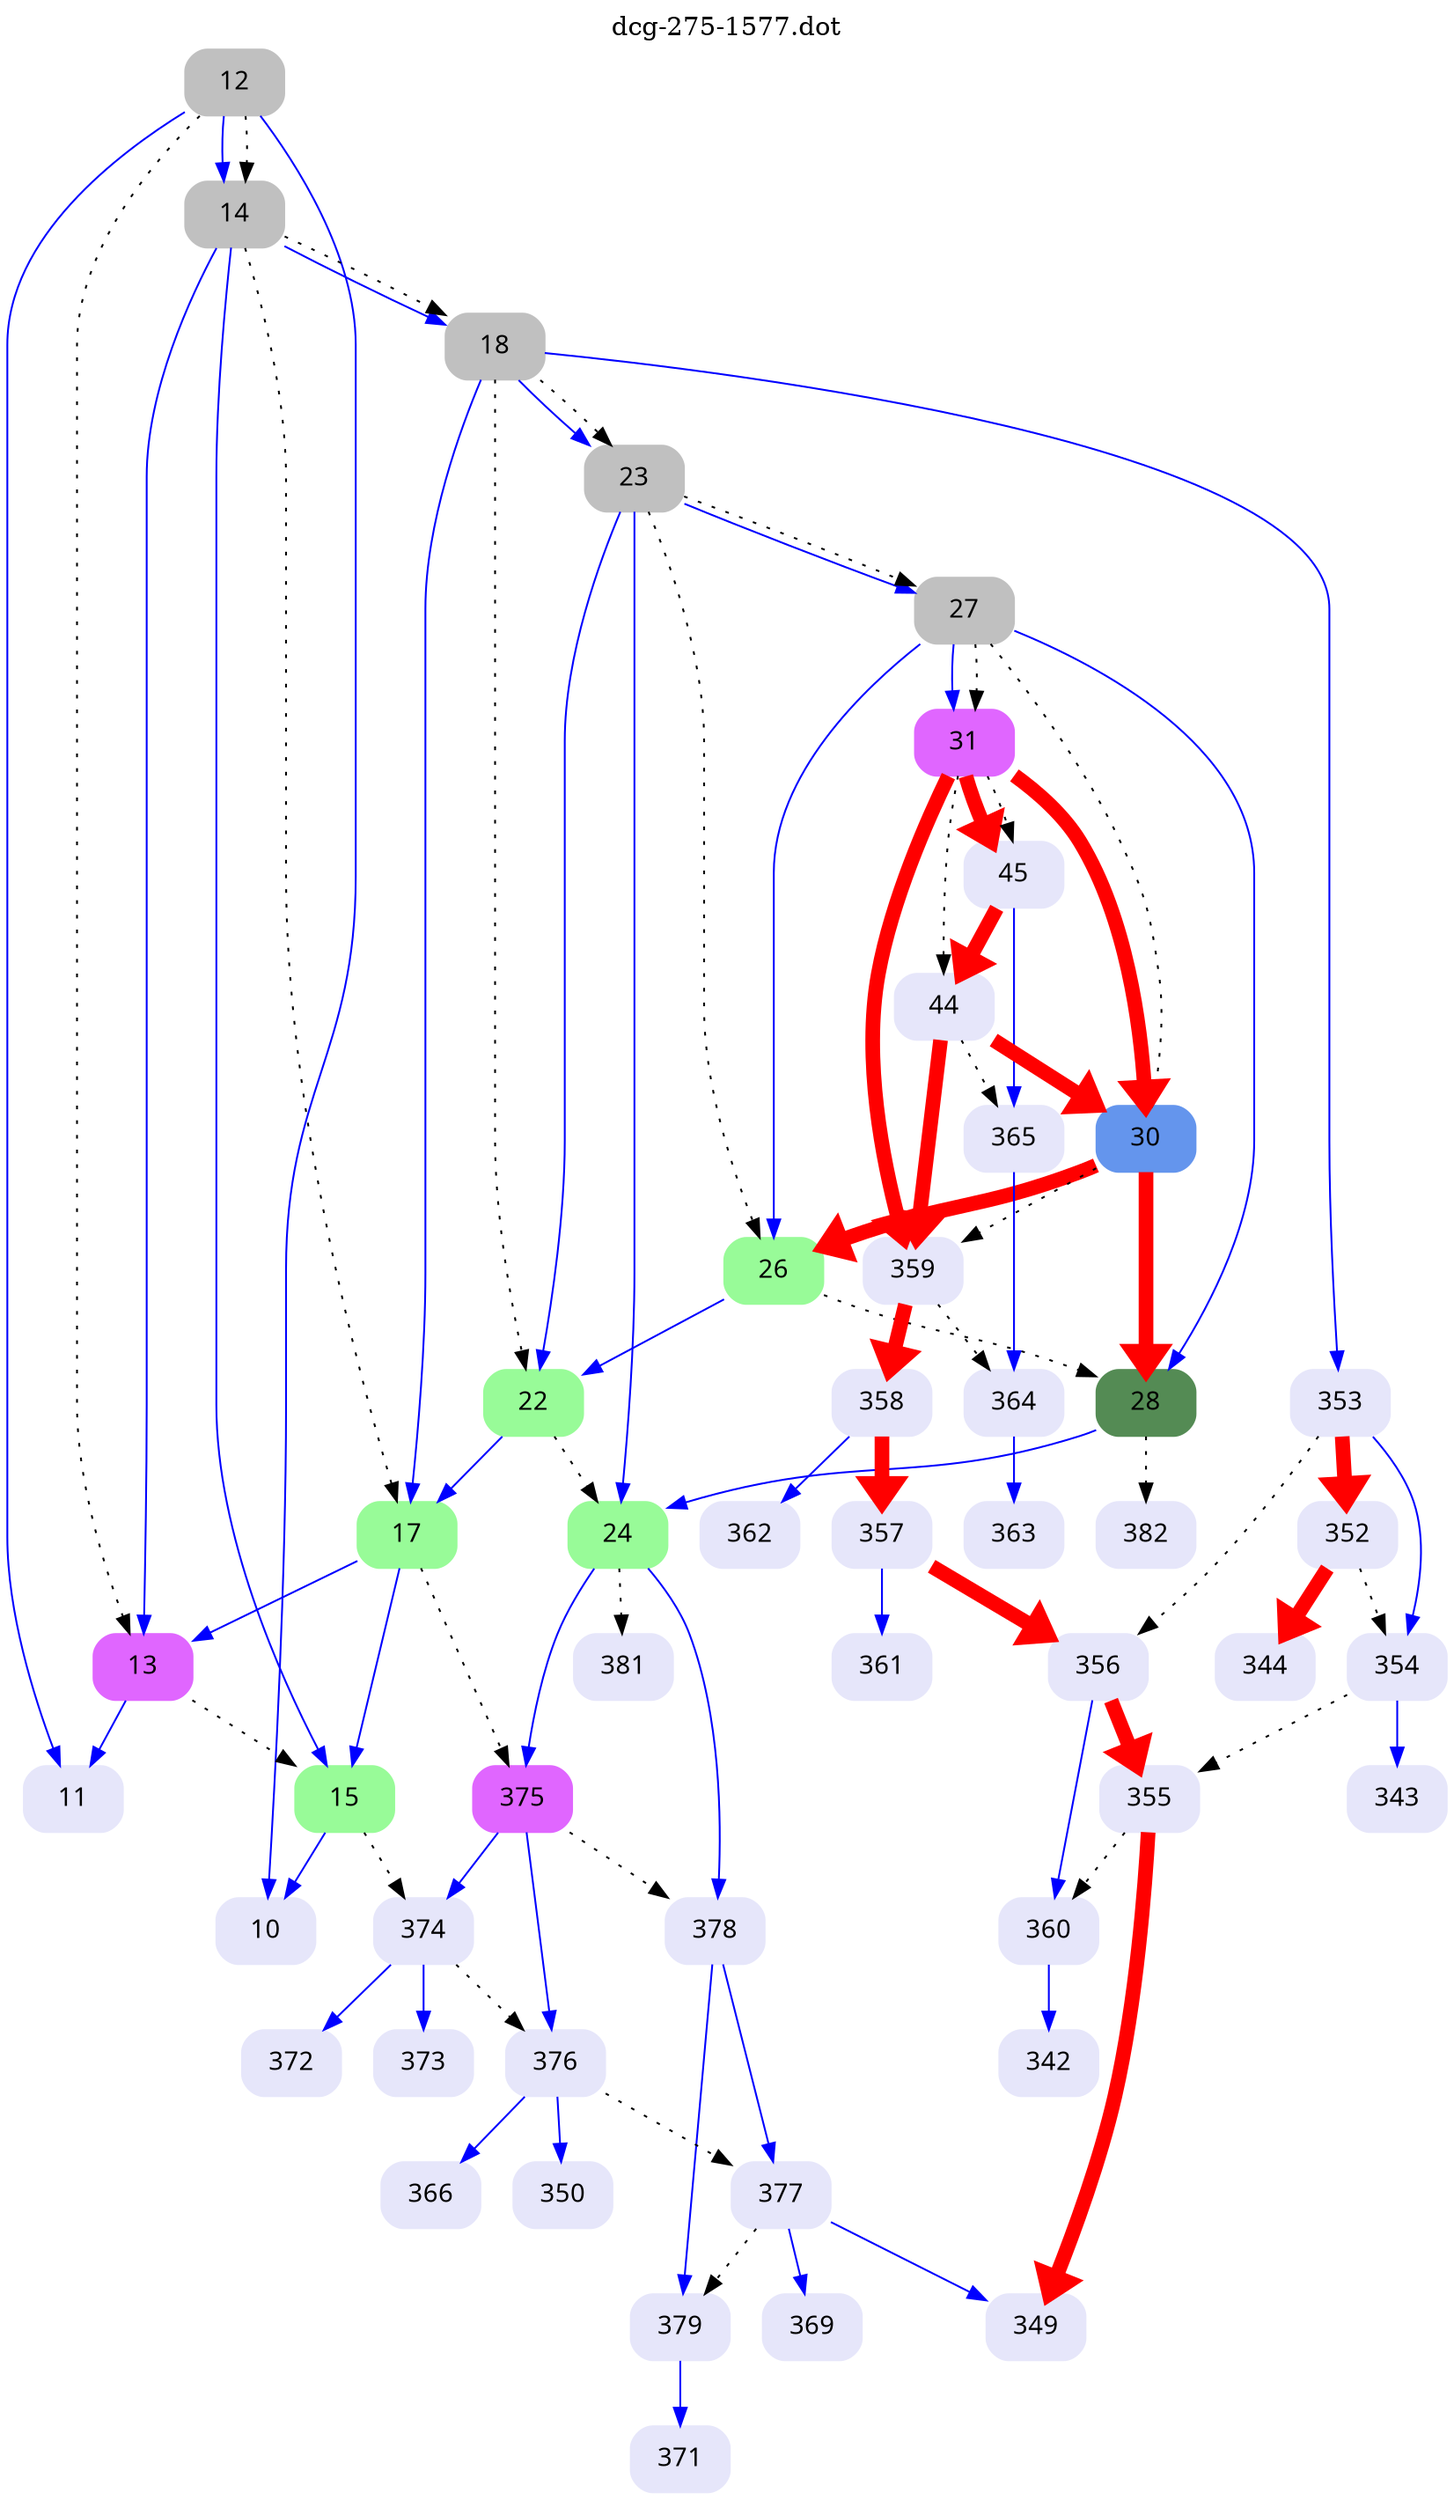 digraph dcg_275 {
  labelloc="t";
  label="dcg-275-1577.dot";
  node [fontname="sans-serif"];
  node [shape=box style="rounded,filled"];
  n12 [label="12" color=grey];
  n12 -> n11 [color=blue penwidth=1];
  n12 -> n10 [color=blue penwidth=1];
  n12 -> n14 [color=blue penwidth=1];
  n12 -> n13 [style=dotted,label=""];
  n12 -> n14 [style=dotted,label=""];
  n14 [label="14" color=grey];
  n14 -> n13 [color=blue penwidth=1];
  n14 -> n15 [color=blue penwidth=1];
  n14 -> n18 [color=blue penwidth=1];
  n14 -> n17 [style=dotted,label=""];
  n14 -> n18 [style=dotted,label=""];
  n18 [label="18" color=grey];
  n18 -> n17 [color=blue penwidth=1];
  n18 -> n353 [color=blue penwidth=1];
  n18 -> n23 [color=blue penwidth=1];
  n18 -> n22 [style=dotted,label=""];
  n18 -> n23 [style=dotted,label=""];
  n23 [label="23" color=grey];
  n23 -> n22 [color=blue penwidth=1];
  n23 -> n24 [color=blue penwidth=1];
  n23 -> n27 [color=blue penwidth=1];
  n23 -> n26 [style=dotted,label=""];
  n23 -> n27 [style=dotted,label=""];
  n27 [label="27" color=grey];
  n27 -> n26 [color=blue penwidth=1];
  n27 -> n28 [color=blue penwidth=1];
  n27 -> n31 [color=blue penwidth=1];
  n27 -> n30 [style=dotted,label=""];
  n27 -> n31 [style=dotted,label=""];
  n31 [label="31" color=mediumorchid1];
  n31 -> n30 [color=red penwidth=8];
  n31 -> n359 [color=red penwidth=8];
  n31 -> n45 [color=red penwidth=8];
  n31 -> n44 [style=dotted,label=""];
  n31 -> n45 [style=dotted,label=""];
  n45 [label="45" color=lavender];
  n45 -> n44 [color=red penwidth=8];
  n45 -> n365 [color=blue penwidth=1];
  n365 [label="365" color=lavender];
  n365 -> n364 [color=blue penwidth=1];
  n364 [label="364" color=lavender];
  n364 -> n363 [color=blue penwidth=1];
  n363 [label="363" color=lavender];
  n44 [label="44" color=lavender];
  n44 -> n30 [color=red penwidth=8];
  n44 -> n359 [color=red penwidth=8];
  n44 -> n365 [style=dotted,label=""];
  n359 [label="359" color=lavender];
  n359 -> n358 [color=red penwidth=8];
  n359 -> n364 [style=dotted,label=""];
  n358 [label="358" color=lavender];
  n358 -> n357 [color=red penwidth=8];
  n358 -> n362 [color=blue penwidth=1];
  n362 [label="362" color=lavender];
  n357 [label="357" color=lavender];
  n357 -> n356 [color=red penwidth=8];
  n357 -> n361 [color=blue penwidth=1];
  n361 [label="361" color=lavender];
  n356 [label="356" color=lavender];
  n356 -> n355 [color=red penwidth=8];
  n356 -> n360 [color=blue penwidth=1];
  n360 [label="360" color=lavender];
  n360 -> n342 [color=blue penwidth=1];
  n342 [label="342" color=lavender];
  n355 [label="355" color=lavender];
  n355 -> n349 [color=red penwidth=8];
  n355 -> n360 [style=dotted,label=""];
  n349 [label="349" color=lavender];
  n30 [label="30" color=cornflowerblue];
  n30 -> n26 [color=red penwidth=8];
  n30 -> n28 [color=red penwidth=8];
  n30 -> n359 [style=dotted,label=""];
  n28 [label="28" color=palegreen4];
  n28 -> n24 [color=blue penwidth=1];
  n28 -> n382 [style=dotted,label=""];
  n24 [label="24" color=palegreen];
  n24 -> n375 [color=blue penwidth=1];
  n24 -> n378 [color=blue penwidth=1];
  n24 -> n381 [style=dotted,label=""];
  n378 [label="378" color=lavender];
  n378 -> n377 [color=blue penwidth=1];
  n378 -> n379 [color=blue penwidth=1];
  n379 [label="379" color=lavender];
  n379 -> n371 [color=blue penwidth=1];
  n371 [label="371" color=lavender];
  n377 [label="377" color=lavender];
  n377 -> n349 [color=blue penwidth=1];
  n377 -> n369 [color=blue penwidth=1];
  n377 -> n379 [style=dotted,label=""];
  n369 [label="369" color=lavender];
  n375 [label="375" color=mediumorchid1];
  n375 -> n374 [color=blue penwidth=1];
  n375 -> n376 [color=blue penwidth=1];
  n375 -> n378 [style=dotted,label=""];
  n376 [label="376" color=lavender];
  n376 -> n350 [color=blue penwidth=1];
  n376 -> n366 [color=blue penwidth=1];
  n376 -> n377 [style=dotted,label=""];
  n366 [label="366" color=lavender];
  n350 [label="350" color=lavender];
  n374 [label="374" color=lavender];
  n374 -> n373 [color=blue penwidth=1];
  n374 -> n372 [color=blue penwidth=1];
  n374 -> n376 [style=dotted,label=""];
  n372 [label="372" color=lavender];
  n373 [label="373" color=lavender];
  n381 [label="381" color=lavender];
  n382 [label="382" color=lavender];
  n26 [label="26" color=palegreen];
  n26 -> n22 [color=blue penwidth=1];
  n26 -> n28 [style=dotted,label=""];
  n22 [label="22" color=palegreen];
  n22 -> n17 [color=blue penwidth=1];
  n22 -> n24 [style=dotted,label=""];
  n17 [label="17" color=palegreen];
  n17 -> n13 [color=blue penwidth=1];
  n17 -> n15 [color=blue penwidth=1];
  n17 -> n375 [style=dotted,label=""];
  n15 [label="15" color=palegreen];
  n15 -> n10 [color=blue penwidth=1];
  n15 -> n374 [style=dotted,label=""];
  n10 [label="10" color=lavender];
  n13 [label="13" color=mediumorchid1];
  n13 -> n11 [color=blue penwidth=1];
  n13 -> n15 [style=dotted,label=""];
  n11 [label="11" color=lavender];
  n353 [label="353" color=lavender];
  n353 -> n352 [color=red penwidth=8];
  n353 -> n354 [color=blue penwidth=1];
  n353 -> n356 [style=dotted,label=""];
  n354 [label="354" color=lavender];
  n354 -> n343 [color=blue penwidth=1];
  n354 -> n355 [style=dotted,label=""];
  n343 [label="343" color=lavender];
  n352 [label="352" color=lavender];
  n352 -> n344 [color=red penwidth=8];
  n352 -> n354 [style=dotted,label=""];
  n344 [label="344" color=lavender];
}
